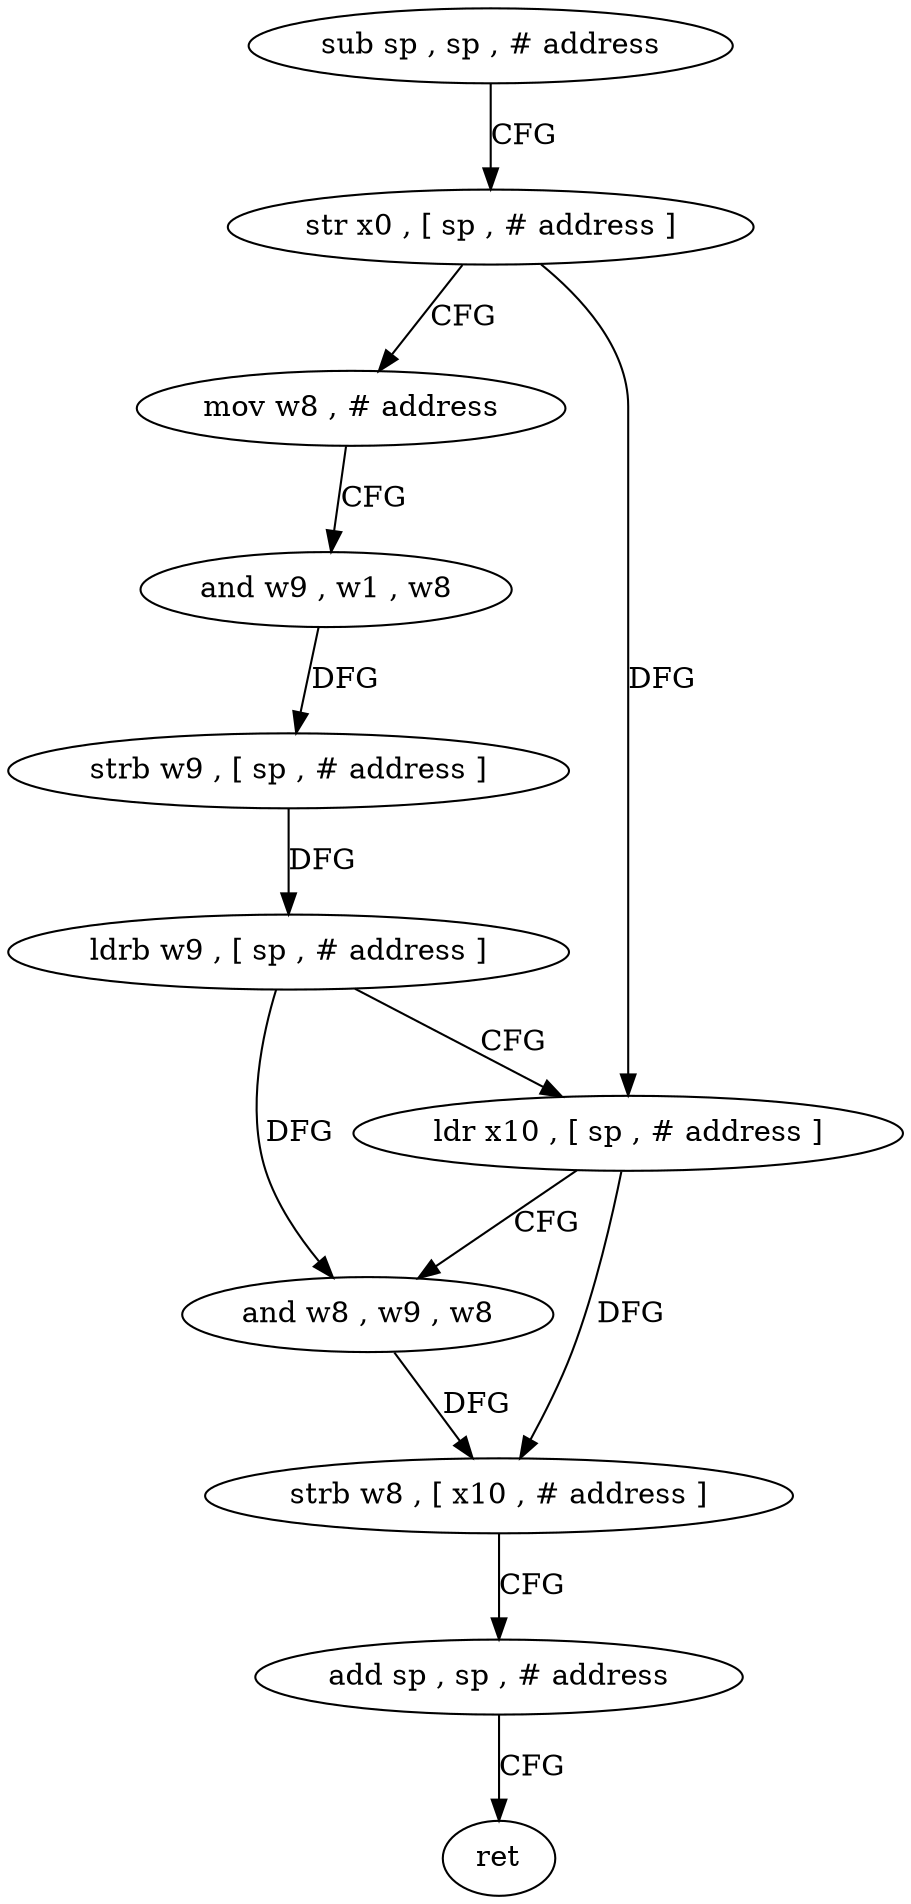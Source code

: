 digraph "func" {
"130588" [label = "sub sp , sp , # address" ]
"130592" [label = "str x0 , [ sp , # address ]" ]
"130596" [label = "mov w8 , # address" ]
"130600" [label = "and w9 , w1 , w8" ]
"130604" [label = "strb w9 , [ sp , # address ]" ]
"130608" [label = "ldrb w9 , [ sp , # address ]" ]
"130612" [label = "ldr x10 , [ sp , # address ]" ]
"130616" [label = "and w8 , w9 , w8" ]
"130620" [label = "strb w8 , [ x10 , # address ]" ]
"130624" [label = "add sp , sp , # address" ]
"130628" [label = "ret" ]
"130588" -> "130592" [ label = "CFG" ]
"130592" -> "130596" [ label = "CFG" ]
"130592" -> "130612" [ label = "DFG" ]
"130596" -> "130600" [ label = "CFG" ]
"130600" -> "130604" [ label = "DFG" ]
"130604" -> "130608" [ label = "DFG" ]
"130608" -> "130612" [ label = "CFG" ]
"130608" -> "130616" [ label = "DFG" ]
"130612" -> "130616" [ label = "CFG" ]
"130612" -> "130620" [ label = "DFG" ]
"130616" -> "130620" [ label = "DFG" ]
"130620" -> "130624" [ label = "CFG" ]
"130624" -> "130628" [ label = "CFG" ]
}
